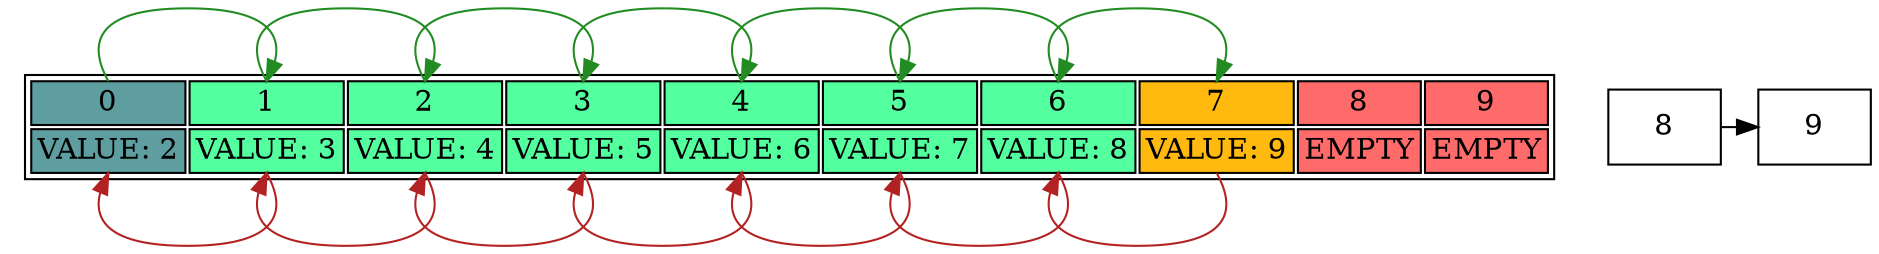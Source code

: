 digraph {
mainNode[shape=none,
label = <<table><tr><td port="node0next" border="1" bgcolor="cadetblue">0</td>
<td port="node1next" border="1" bgcolor="seagreen1">1</td>
<td port="node2next" border="1" bgcolor="seagreen1">2</td>
<td port="node3next" border="1" bgcolor="seagreen1">3</td>
<td port="node4next" border="1" bgcolor="seagreen1">4</td>
<td port="node5next" border="1" bgcolor="seagreen1">5</td>
<td port="node6next" border="1" bgcolor="seagreen1">6</td>
<td port="node7next" border="1" bgcolor="darkgoldenrod1">7</td>
<td port="node8next" border="1" bgcolor="indianred1">8</td>
<td port="node9next" border="1" bgcolor="indianred1">9</td>
</tr>
<tr>
<td port="node0prev" border="1" bgcolor="cadetblue">VALUE: 2</td>
<td port="node1prev" border="1" bgcolor="seagreen1">VALUE: 3</td>
<td port="node2prev" border="1" bgcolor="seagreen1">VALUE: 4</td>
<td port="node3prev" border="1" bgcolor="seagreen1">VALUE: 5</td>
<td port="node4prev" border="1" bgcolor="seagreen1">VALUE: 6</td>
<td port="node5prev" border="1" bgcolor="seagreen1">VALUE: 7</td>
<td port="node6prev" border="1" bgcolor="seagreen1">VALUE: 8</td>
<td port="node7prev" border="1" bgcolor="darkgoldenrod1">VALUE: 9</td>
<td port="node8prev" border="1" bgcolor="indianred1">EMPTY</td>
<td port="node9prev" border="1" bgcolor="indianred1">EMPTY</td>
</tr></table>>
];
mainNode:node0next:n -> mainNode:node1next:n [color="forestgreen"];
mainNode:node1next:n -> mainNode:node2next:n [color="forestgreen"];
mainNode:node2next:n -> mainNode:node3next:n [color="forestgreen"];
mainNode:node3next:n -> mainNode:node4next:n [color="forestgreen"];
mainNode:node4next:n -> mainNode:node5next:n [color="forestgreen"];
mainNode:node5next:n -> mainNode:node6next:n [color="forestgreen"];
mainNode:node6next:n -> mainNode:node7next:n [color="forestgreen"];
mainNode:node7prev:s -> mainNode:node6prev:s [color="firebrick"];
mainNode:node6prev:s -> mainNode:node5prev:s [color="firebrick"];
mainNode:node5prev:s -> mainNode:node4prev:s [color="firebrick"];
mainNode:node4prev:s -> mainNode:node3prev:s [color="firebrick"];
mainNode:node3prev:s -> mainNode:node2prev:s [color="firebrick"];
mainNode:node2prev:s -> mainNode:node1prev:s [color="firebrick"];
mainNode:node1prev:s -> mainNode:node0prev:s [color="firebrick"];
{rank=same;
empty8 [label="8", shape=box];
empty9 [label="9", shape=box];
empty8 -> empty9;
}
;}